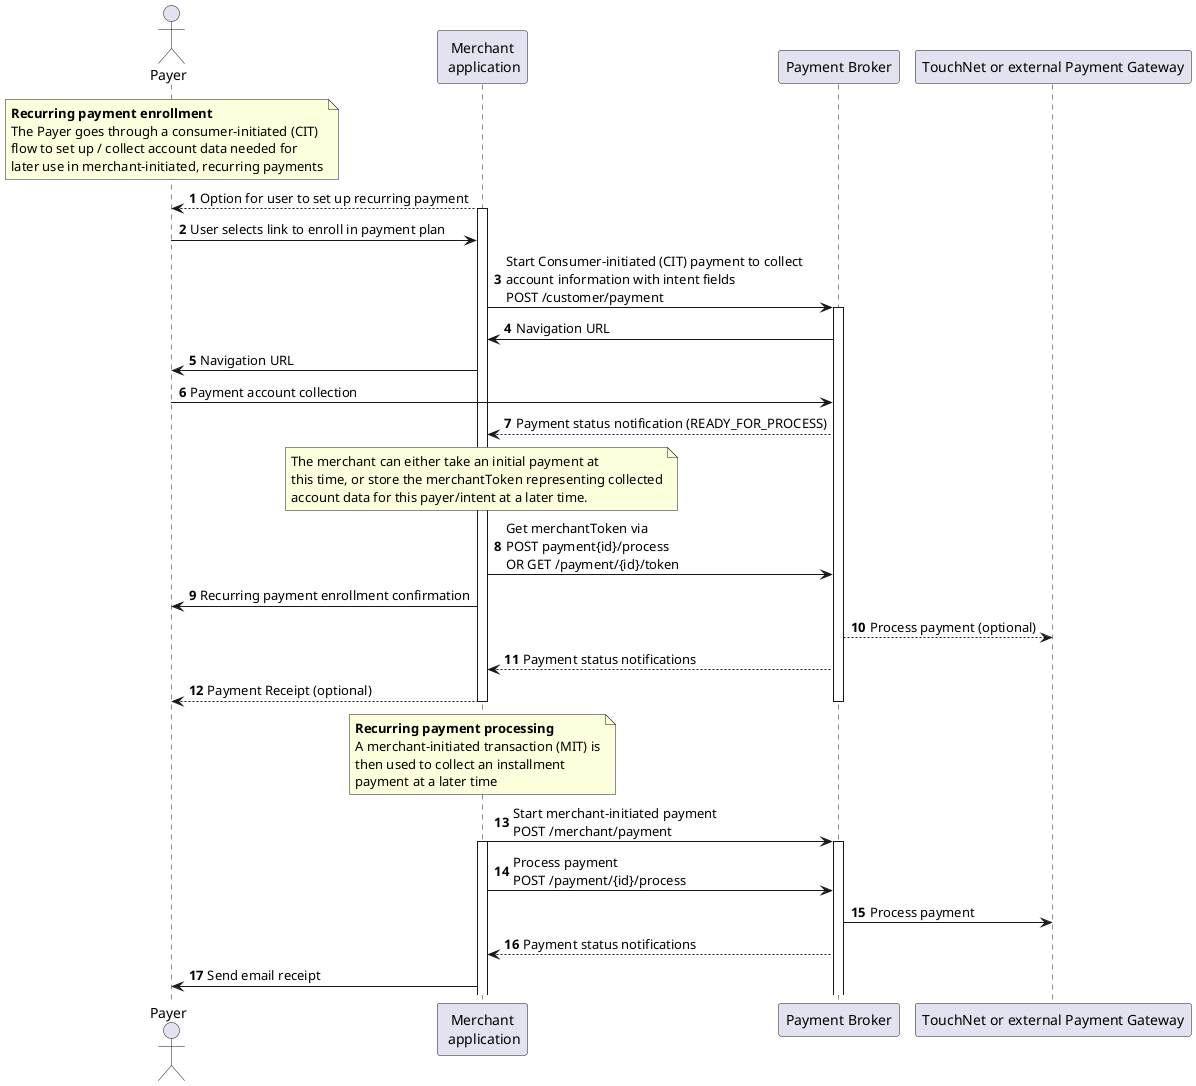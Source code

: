 @startuml
autonumber

' Declare the players on the screen
actor "Payer" as PAYER
participant "Merchant\n application" as  MBE
participant "Payment Broker" as PB
participant "TouchNet or external Payment Gateway" as TPG

' Start the diagram
note over PAYER
  <b>Recurring payment enrollment</b>
  The Payer goes through a consumer-initiated (CIT) 
  flow to set up / collect account data needed for  
  later use in merchant-initiated, recurring payments
end note

MBE --> PAYER: Option for user to set up recurring payment
activate MBE
PAYER -> MBE: User selects link to enroll in payment plan
MBE -> PB: Start Consumer-initiated (CIT) payment to collect\naccount information with intent fields\nPOST /customer/payment
activate PB
PB -> MBE: Navigation URL
MBE -> PAYER: Navigation URL

PAYER -> PB: Payment account collection
PB --> MBE: Payment status notification (READY_FOR_PROCESS)
note over MBE
  The merchant can either take an initial payment at
  this time, or store the merchantToken representing collected
  account data for this payer/intent at a later time.
end note
MBE->PB: Get merchantToken via\nPOST payment{id}/process\nOR GET /payment/{id}/token
MBE->PAYER: Recurring payment enrollment confirmation
PB --> TPG: Process payment (optional)
PB-->MBE: Payment status notifications
MBE --> PAYER: Payment Receipt (optional)
deactivate MBE
deactivate PB

note over MBE
  <b>Recurring payment processing</b>
  A merchant-initiated transaction (MIT) is
  then used to collect an installment
  payment at a later time
end note

MBE->PB: Start merchant-initiated payment\nPOST /merchant/payment
activate MBE
activate PB
MBE->PB: Process payment\nPOST /payment/{id}/process
PB->TPG: Process payment
PB-->MBE:Payment status notifications
MBE->PAYER: Send email receipt

@enduml
